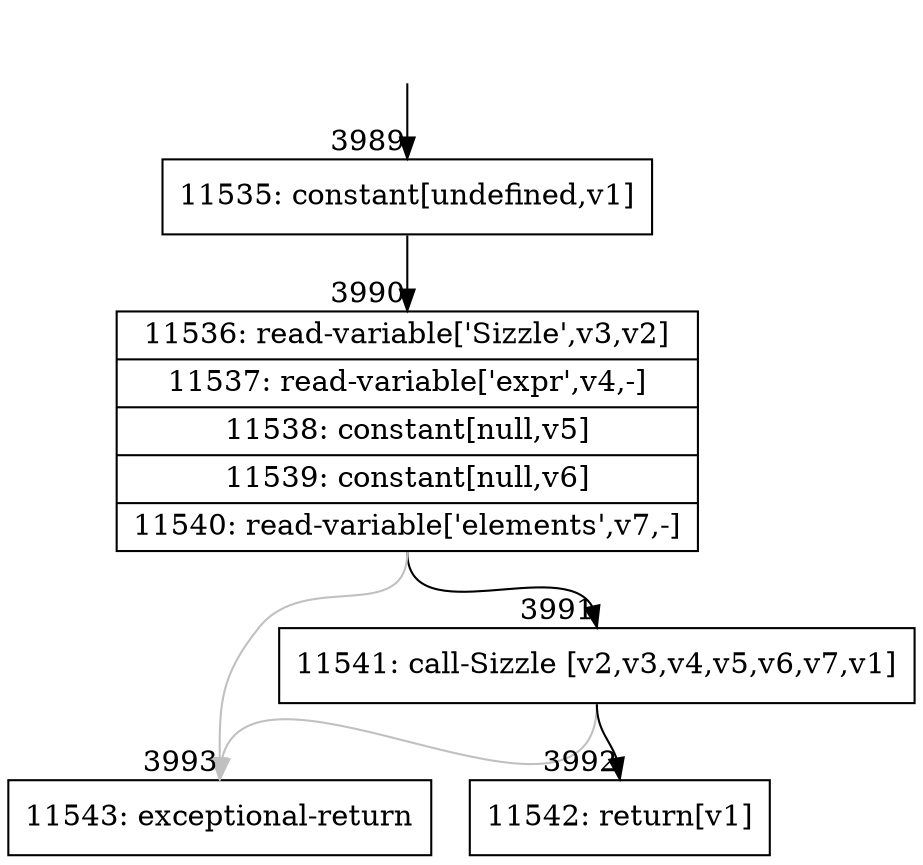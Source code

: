 digraph {
rankdir="TD"
BB_entry258[shape=none,label=""];
BB_entry258 -> BB3989 [tailport=s, headport=n, headlabel="    3989"]
BB3989 [shape=record label="{11535: constant[undefined,v1]}" ] 
BB3989 -> BB3990 [tailport=s, headport=n, headlabel="      3990"]
BB3990 [shape=record label="{11536: read-variable['Sizzle',v3,v2]|11537: read-variable['expr',v4,-]|11538: constant[null,v5]|11539: constant[null,v6]|11540: read-variable['elements',v7,-]}" ] 
BB3990 -> BB3991 [tailport=s, headport=n, headlabel="      3991"]
BB3990 -> BB3993 [tailport=s, headport=n, color=gray, headlabel="      3993"]
BB3991 [shape=record label="{11541: call-Sizzle [v2,v3,v4,v5,v6,v7,v1]}" ] 
BB3991 -> BB3992 [tailport=s, headport=n, headlabel="      3992"]
BB3991 -> BB3993 [tailport=s, headport=n, color=gray]
BB3992 [shape=record label="{11542: return[v1]}" ] 
BB3993 [shape=record label="{11543: exceptional-return}" ] 
//#$~ 4360
}

